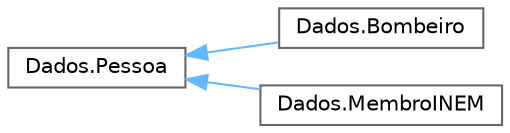 digraph "Graphical Class Hierarchy"
{
 // LATEX_PDF_SIZE
  bgcolor="transparent";
  edge [fontname=Helvetica,fontsize=10,labelfontname=Helvetica,labelfontsize=10];
  node [fontname=Helvetica,fontsize=10,shape=box,height=0.2,width=0.4];
  rankdir="LR";
  Node0 [id="Node000000",label="Dados.Pessoa",height=0.2,width=0.4,color="grey40", fillcolor="white", style="filled",URL="$class_dados_1_1_pessoa.html",tooltip="Purpose: Class Pessoa com todos os atributos que dizem respeito a uma pessoa Created by: diogo Create..."];
  Node0 -> Node1 [id="edge3_Node000000_Node000001",dir="back",color="steelblue1",style="solid",tooltip=" "];
  Node1 [id="Node000001",label="Dados.Bombeiro",height=0.2,width=0.4,color="grey40", fillcolor="white", style="filled",URL="$class_dados_1_1_bombeiro.html",tooltip="Purpose: Class Bombeiro que recebe heranca da class Pessoa e contem a patente do bombeiro Created by:..."];
  Node0 -> Node2 [id="edge4_Node000000_Node000002",dir="back",color="steelblue1",style="solid",tooltip=" "];
  Node2 [id="Node000002",label="Dados.MembroINEM",height=0.2,width=0.4,color="grey40", fillcolor="white", style="filled",URL="$class_dados_1_1_membro_i_n_e_m.html",tooltip="Purpose: Class MembroINEM que recebe heranca da class Pessoa e contem a especialidade do membro do IN..."];
}
